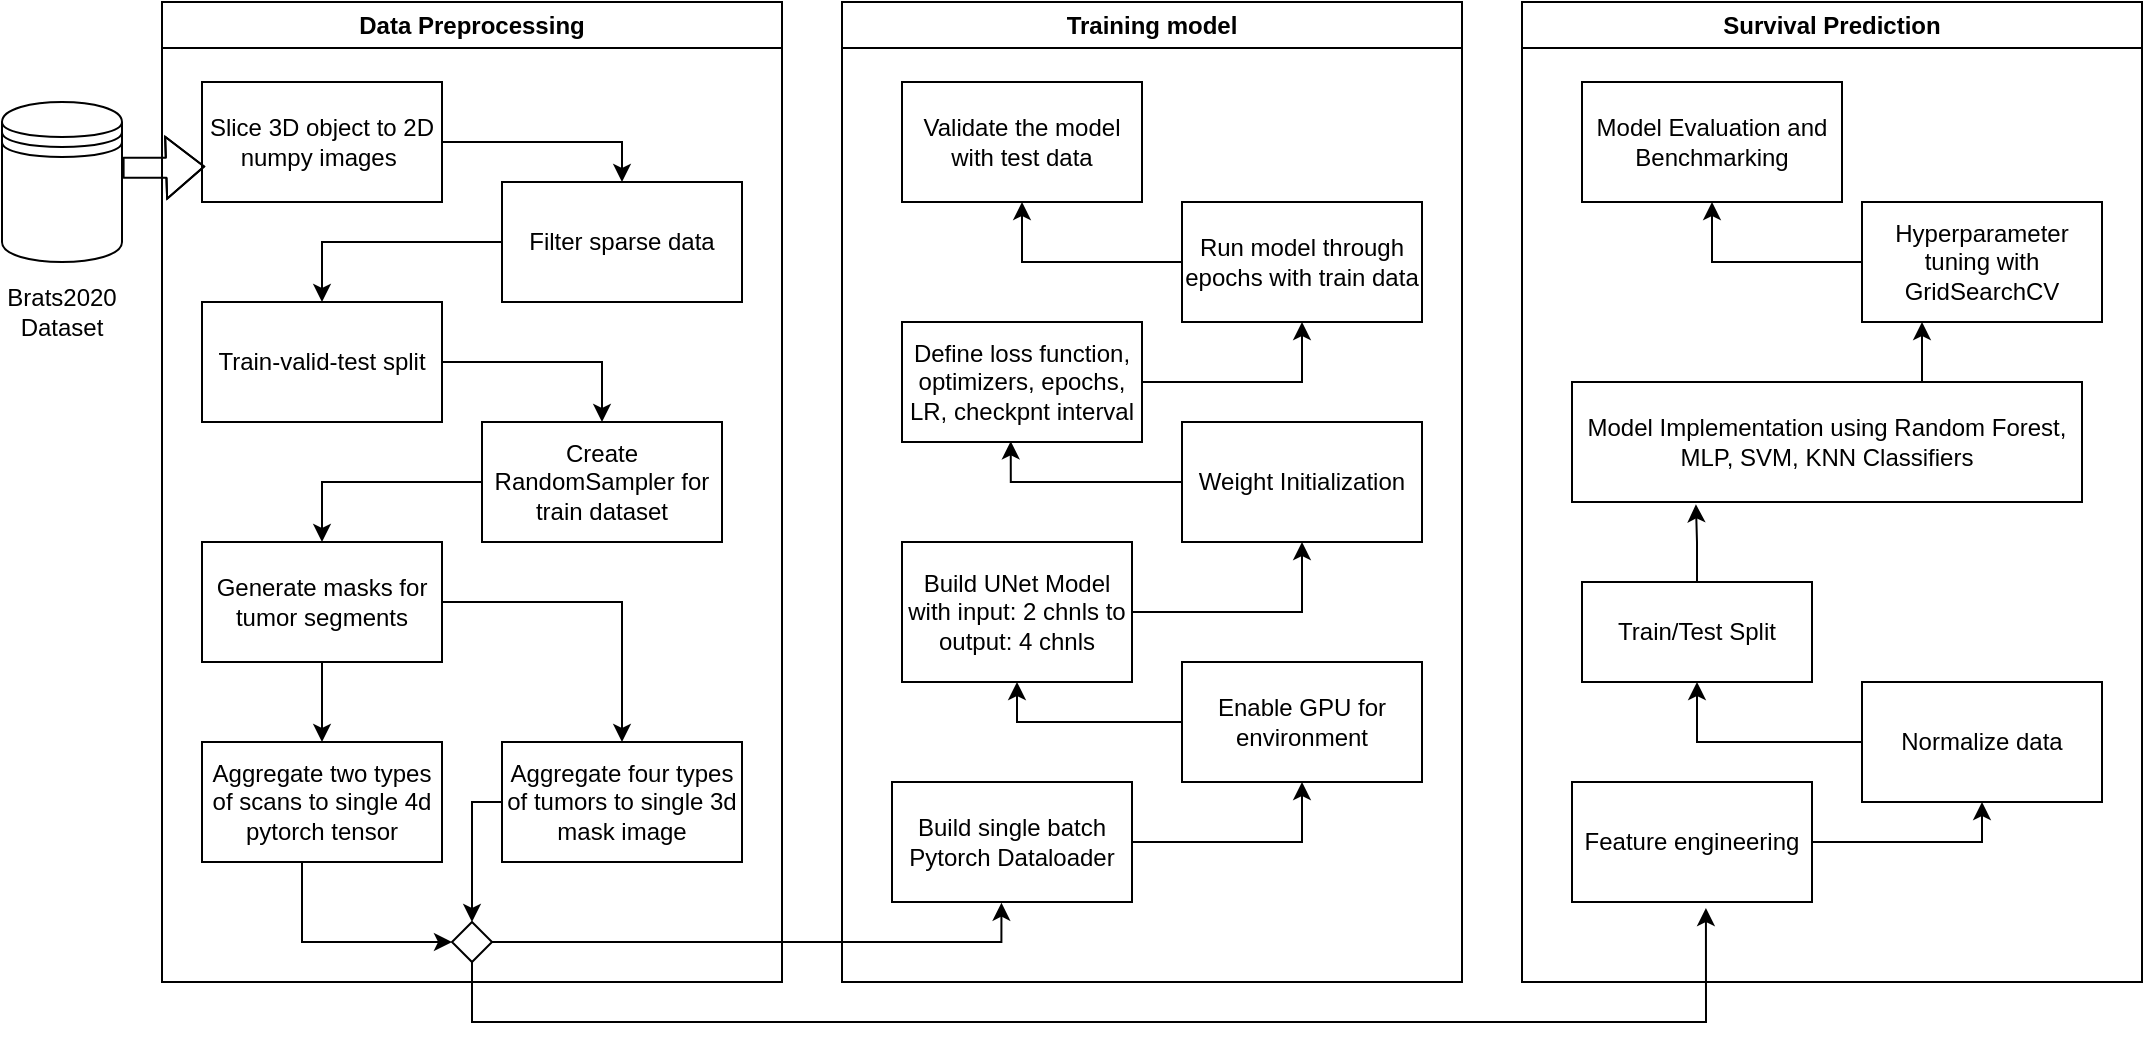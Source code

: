 <mxfile version="24.2.8" type="github" pages="2">
  <diagram name="Page-1" id="gcDXCAm0x4AFQ53RrcQE">
    <mxGraphModel dx="1742" dy="601" grid="1" gridSize="10" guides="1" tooltips="1" connect="1" arrows="1" fold="1" page="1" pageScale="1" pageWidth="850" pageHeight="1100" math="0" shadow="0">
      <root>
        <mxCell id="0" />
        <mxCell id="1" parent="0" />
        <mxCell id="GzxcZLsvCSKKQ_b5AqoA-1" value="Data Preprocessing" style="swimlane;whiteSpace=wrap;html=1;" parent="1" vertex="1">
          <mxGeometry x="70" y="40" width="310" height="490" as="geometry" />
        </mxCell>
        <mxCell id="GzxcZLsvCSKKQ_b5AqoA-13" style="edgeStyle=orthogonalEdgeStyle;rounded=0;orthogonalLoop=1;jettySize=auto;html=1;entryX=0.5;entryY=0;entryDx=0;entryDy=0;" parent="GzxcZLsvCSKKQ_b5AqoA-1" source="GzxcZLsvCSKKQ_b5AqoA-5" target="GzxcZLsvCSKKQ_b5AqoA-7" edge="1">
          <mxGeometry relative="1" as="geometry" />
        </mxCell>
        <mxCell id="GzxcZLsvCSKKQ_b5AqoA-5" value="Filter sparse data" style="rounded=0;whiteSpace=wrap;html=1;" parent="GzxcZLsvCSKKQ_b5AqoA-1" vertex="1">
          <mxGeometry x="170" y="90" width="120" height="60" as="geometry" />
        </mxCell>
        <mxCell id="GzxcZLsvCSKKQ_b5AqoA-15" style="edgeStyle=orthogonalEdgeStyle;rounded=0;orthogonalLoop=1;jettySize=auto;html=1;entryX=0.5;entryY=0;entryDx=0;entryDy=0;" parent="GzxcZLsvCSKKQ_b5AqoA-1" source="GzxcZLsvCSKKQ_b5AqoA-6" target="GzxcZLsvCSKKQ_b5AqoA-8" edge="1">
          <mxGeometry relative="1" as="geometry" />
        </mxCell>
        <mxCell id="GzxcZLsvCSKKQ_b5AqoA-6" value="Create RandomSampler for train dataset" style="rounded=0;whiteSpace=wrap;html=1;" parent="GzxcZLsvCSKKQ_b5AqoA-1" vertex="1">
          <mxGeometry x="160" y="210" width="120" height="60" as="geometry" />
        </mxCell>
        <mxCell id="GzxcZLsvCSKKQ_b5AqoA-14" style="edgeStyle=orthogonalEdgeStyle;rounded=0;orthogonalLoop=1;jettySize=auto;html=1;entryX=0.5;entryY=0;entryDx=0;entryDy=0;" parent="GzxcZLsvCSKKQ_b5AqoA-1" source="GzxcZLsvCSKKQ_b5AqoA-7" target="GzxcZLsvCSKKQ_b5AqoA-6" edge="1">
          <mxGeometry relative="1" as="geometry" />
        </mxCell>
        <mxCell id="GzxcZLsvCSKKQ_b5AqoA-7" value="Train-valid-test split" style="rounded=0;whiteSpace=wrap;html=1;" parent="GzxcZLsvCSKKQ_b5AqoA-1" vertex="1">
          <mxGeometry x="20" y="150" width="120" height="60" as="geometry" />
        </mxCell>
        <mxCell id="GzxcZLsvCSKKQ_b5AqoA-16" value="" style="edgeStyle=orthogonalEdgeStyle;rounded=0;orthogonalLoop=1;jettySize=auto;html=1;" parent="GzxcZLsvCSKKQ_b5AqoA-1" source="GzxcZLsvCSKKQ_b5AqoA-8" target="GzxcZLsvCSKKQ_b5AqoA-11" edge="1">
          <mxGeometry relative="1" as="geometry" />
        </mxCell>
        <mxCell id="GzxcZLsvCSKKQ_b5AqoA-17" style="edgeStyle=orthogonalEdgeStyle;rounded=0;orthogonalLoop=1;jettySize=auto;html=1;entryX=0.5;entryY=0;entryDx=0;entryDy=0;" parent="GzxcZLsvCSKKQ_b5AqoA-1" source="GzxcZLsvCSKKQ_b5AqoA-8" target="GzxcZLsvCSKKQ_b5AqoA-9" edge="1">
          <mxGeometry relative="1" as="geometry" />
        </mxCell>
        <mxCell id="GzxcZLsvCSKKQ_b5AqoA-8" value="Generate masks for tumor segments" style="rounded=0;whiteSpace=wrap;html=1;" parent="GzxcZLsvCSKKQ_b5AqoA-1" vertex="1">
          <mxGeometry x="20" y="270" width="120" height="60" as="geometry" />
        </mxCell>
        <mxCell id="GzxcZLsvCSKKQ_b5AqoA-24" style="edgeStyle=orthogonalEdgeStyle;rounded=0;orthogonalLoop=1;jettySize=auto;html=1;entryX=0.5;entryY=0;entryDx=0;entryDy=0;" parent="GzxcZLsvCSKKQ_b5AqoA-1" source="GzxcZLsvCSKKQ_b5AqoA-9" target="GzxcZLsvCSKKQ_b5AqoA-22" edge="1">
          <mxGeometry relative="1" as="geometry">
            <Array as="points">
              <mxPoint x="155" y="400" />
            </Array>
          </mxGeometry>
        </mxCell>
        <mxCell id="GzxcZLsvCSKKQ_b5AqoA-9" value="Aggregate four types of tumors to single 3d mask image" style="rounded=0;whiteSpace=wrap;html=1;" parent="GzxcZLsvCSKKQ_b5AqoA-1" vertex="1">
          <mxGeometry x="170" y="370" width="120" height="60" as="geometry" />
        </mxCell>
        <mxCell id="GzxcZLsvCSKKQ_b5AqoA-12" style="edgeStyle=orthogonalEdgeStyle;rounded=0;orthogonalLoop=1;jettySize=auto;html=1;entryX=0.5;entryY=0;entryDx=0;entryDy=0;" parent="GzxcZLsvCSKKQ_b5AqoA-1" source="GzxcZLsvCSKKQ_b5AqoA-10" target="GzxcZLsvCSKKQ_b5AqoA-5" edge="1">
          <mxGeometry relative="1" as="geometry" />
        </mxCell>
        <mxCell id="GzxcZLsvCSKKQ_b5AqoA-10" value="Slice 3D object to 2D numpy images&amp;nbsp;" style="rounded=0;whiteSpace=wrap;html=1;" parent="GzxcZLsvCSKKQ_b5AqoA-1" vertex="1">
          <mxGeometry x="20" y="40" width="120" height="60" as="geometry" />
        </mxCell>
        <mxCell id="GzxcZLsvCSKKQ_b5AqoA-23" style="edgeStyle=orthogonalEdgeStyle;rounded=0;orthogonalLoop=1;jettySize=auto;html=1;entryX=0;entryY=0.5;entryDx=0;entryDy=0;" parent="GzxcZLsvCSKKQ_b5AqoA-1" source="GzxcZLsvCSKKQ_b5AqoA-11" target="GzxcZLsvCSKKQ_b5AqoA-22" edge="1">
          <mxGeometry relative="1" as="geometry">
            <mxPoint x="110" y="460" as="targetPoint" />
            <Array as="points">
              <mxPoint x="70" y="470" />
            </Array>
          </mxGeometry>
        </mxCell>
        <mxCell id="GzxcZLsvCSKKQ_b5AqoA-11" value="Aggregate two types of scans&amp;nbsp;to single 4d pytorch tensor" style="rounded=0;whiteSpace=wrap;html=1;" parent="GzxcZLsvCSKKQ_b5AqoA-1" vertex="1">
          <mxGeometry x="20" y="370" width="120" height="60" as="geometry" />
        </mxCell>
        <mxCell id="GzxcZLsvCSKKQ_b5AqoA-22" value="" style="rhombus;whiteSpace=wrap;html=1;" parent="GzxcZLsvCSKKQ_b5AqoA-1" vertex="1">
          <mxGeometry x="145" y="460" width="20" height="20" as="geometry" />
        </mxCell>
        <mxCell id="GzxcZLsvCSKKQ_b5AqoA-2" value="Training model" style="swimlane;whiteSpace=wrap;html=1;startSize=23;" parent="1" vertex="1">
          <mxGeometry x="410" y="40" width="310" height="490" as="geometry" />
        </mxCell>
        <mxCell id="GzxcZLsvCSKKQ_b5AqoA-30" style="edgeStyle=orthogonalEdgeStyle;rounded=0;orthogonalLoop=1;jettySize=auto;html=1;entryX=0.5;entryY=1;entryDx=0;entryDy=0;" parent="GzxcZLsvCSKKQ_b5AqoA-2" source="GzxcZLsvCSKKQ_b5AqoA-18" target="GzxcZLsvCSKKQ_b5AqoA-19" edge="1">
          <mxGeometry relative="1" as="geometry" />
        </mxCell>
        <mxCell id="GzxcZLsvCSKKQ_b5AqoA-18" value="Build single batch Pytorch Dataloader" style="rounded=0;whiteSpace=wrap;html=1;" parent="GzxcZLsvCSKKQ_b5AqoA-2" vertex="1">
          <mxGeometry x="25" y="390" width="120" height="60" as="geometry" />
        </mxCell>
        <mxCell id="GzxcZLsvCSKKQ_b5AqoA-31" style="edgeStyle=orthogonalEdgeStyle;rounded=0;orthogonalLoop=1;jettySize=auto;html=1;entryX=0.5;entryY=1;entryDx=0;entryDy=0;" parent="GzxcZLsvCSKKQ_b5AqoA-2" source="GzxcZLsvCSKKQ_b5AqoA-19" target="GzxcZLsvCSKKQ_b5AqoA-20" edge="1">
          <mxGeometry relative="1" as="geometry" />
        </mxCell>
        <mxCell id="GzxcZLsvCSKKQ_b5AqoA-19" value="Enable GPU for environment" style="rounded=0;whiteSpace=wrap;html=1;" parent="GzxcZLsvCSKKQ_b5AqoA-2" vertex="1">
          <mxGeometry x="170" y="330" width="120" height="60" as="geometry" />
        </mxCell>
        <mxCell id="GzxcZLsvCSKKQ_b5AqoA-32" style="edgeStyle=orthogonalEdgeStyle;rounded=0;orthogonalLoop=1;jettySize=auto;html=1;entryX=0.5;entryY=1;entryDx=0;entryDy=0;" parent="GzxcZLsvCSKKQ_b5AqoA-2" source="GzxcZLsvCSKKQ_b5AqoA-20" target="GzxcZLsvCSKKQ_b5AqoA-26" edge="1">
          <mxGeometry relative="1" as="geometry" />
        </mxCell>
        <mxCell id="GzxcZLsvCSKKQ_b5AqoA-20" value="Build UNet Model with input: 2 chnls to output: 4 chnls" style="rounded=0;whiteSpace=wrap;html=1;" parent="GzxcZLsvCSKKQ_b5AqoA-2" vertex="1">
          <mxGeometry x="30" y="270" width="115" height="70" as="geometry" />
        </mxCell>
        <mxCell id="GzxcZLsvCSKKQ_b5AqoA-26" value="Weight Initialization" style="rounded=0;whiteSpace=wrap;html=1;" parent="GzxcZLsvCSKKQ_b5AqoA-2" vertex="1">
          <mxGeometry x="170" y="210" width="120" height="60" as="geometry" />
        </mxCell>
        <mxCell id="GzxcZLsvCSKKQ_b5AqoA-34" style="edgeStyle=orthogonalEdgeStyle;rounded=0;orthogonalLoop=1;jettySize=auto;html=1;entryX=0.5;entryY=1;entryDx=0;entryDy=0;" parent="GzxcZLsvCSKKQ_b5AqoA-2" source="GzxcZLsvCSKKQ_b5AqoA-27" target="GzxcZLsvCSKKQ_b5AqoA-28" edge="1">
          <mxGeometry relative="1" as="geometry" />
        </mxCell>
        <mxCell id="GzxcZLsvCSKKQ_b5AqoA-27" value="Define loss function, optimizers, epochs, LR, checkpnt interval" style="rounded=0;whiteSpace=wrap;html=1;" parent="GzxcZLsvCSKKQ_b5AqoA-2" vertex="1">
          <mxGeometry x="30" y="160" width="120" height="60" as="geometry" />
        </mxCell>
        <mxCell id="GzxcZLsvCSKKQ_b5AqoA-35" style="edgeStyle=orthogonalEdgeStyle;rounded=0;orthogonalLoop=1;jettySize=auto;html=1;entryX=0.5;entryY=1;entryDx=0;entryDy=0;" parent="GzxcZLsvCSKKQ_b5AqoA-2" source="GzxcZLsvCSKKQ_b5AqoA-28" target="GzxcZLsvCSKKQ_b5AqoA-29" edge="1">
          <mxGeometry relative="1" as="geometry" />
        </mxCell>
        <mxCell id="GzxcZLsvCSKKQ_b5AqoA-28" value="Run model through epochs with train data" style="rounded=0;whiteSpace=wrap;html=1;" parent="GzxcZLsvCSKKQ_b5AqoA-2" vertex="1">
          <mxGeometry x="170" y="100" width="120" height="60" as="geometry" />
        </mxCell>
        <mxCell id="GzxcZLsvCSKKQ_b5AqoA-29" value="Validate the model with test data" style="rounded=0;whiteSpace=wrap;html=1;" parent="GzxcZLsvCSKKQ_b5AqoA-2" vertex="1">
          <mxGeometry x="30" y="40" width="120" height="60" as="geometry" />
        </mxCell>
        <mxCell id="GzxcZLsvCSKKQ_b5AqoA-33" style="edgeStyle=orthogonalEdgeStyle;rounded=0;orthogonalLoop=1;jettySize=auto;html=1;entryX=0.453;entryY=0.994;entryDx=0;entryDy=0;entryPerimeter=0;" parent="GzxcZLsvCSKKQ_b5AqoA-2" source="GzxcZLsvCSKKQ_b5AqoA-26" target="GzxcZLsvCSKKQ_b5AqoA-27" edge="1">
          <mxGeometry relative="1" as="geometry" />
        </mxCell>
        <mxCell id="GzxcZLsvCSKKQ_b5AqoA-36" style="edgeStyle=orthogonalEdgeStyle;rounded=1;orthogonalLoop=1;jettySize=auto;html=1;entryX=0.013;entryY=0.704;entryDx=0;entryDy=0;exitX=0.559;exitY=1.005;exitDx=0;exitDy=0;exitPerimeter=0;entryPerimeter=0;shape=flexArrow;strokeWidth=1;shadow=0;textShadow=0;" parent="1" target="GzxcZLsvCSKKQ_b5AqoA-10" edge="1">
          <mxGeometry relative="1" as="geometry">
            <mxPoint x="50.3" y="122.92" as="sourcePoint" />
            <Array as="points">
              <mxPoint x="71" y="123" />
            </Array>
          </mxGeometry>
        </mxCell>
        <mxCell id="GzxcZLsvCSKKQ_b5AqoA-25" style="edgeStyle=orthogonalEdgeStyle;rounded=0;orthogonalLoop=1;jettySize=auto;html=1;entryX=0.456;entryY=1.006;entryDx=0;entryDy=0;entryPerimeter=0;" parent="1" source="GzxcZLsvCSKKQ_b5AqoA-22" target="GzxcZLsvCSKKQ_b5AqoA-18" edge="1">
          <mxGeometry relative="1" as="geometry" />
        </mxCell>
        <mxCell id="pD99O_sQi7r6Lwbuvmdn-1" value="" style="shape=datastore;whiteSpace=wrap;html=1;" parent="1" vertex="1">
          <mxGeometry x="-10" y="90" width="60" height="80" as="geometry" />
        </mxCell>
        <mxCell id="pD99O_sQi7r6Lwbuvmdn-3" value="Brats2020 Dataset" style="text;html=1;align=center;verticalAlign=middle;whiteSpace=wrap;rounded=0;" parent="1" vertex="1">
          <mxGeometry x="-10" y="180" width="60" height="30" as="geometry" />
        </mxCell>
        <mxCell id="6CykZpzGt-ZVRGM_JS4x-1" value="Survival Prediction" style="swimlane;whiteSpace=wrap;html=1;startSize=23;" vertex="1" parent="1">
          <mxGeometry x="750" y="40" width="310" height="490" as="geometry" />
        </mxCell>
        <mxCell id="6CykZpzGt-ZVRGM_JS4x-2" style="edgeStyle=orthogonalEdgeStyle;rounded=0;orthogonalLoop=1;jettySize=auto;html=1;entryX=0.5;entryY=1;entryDx=0;entryDy=0;" edge="1" parent="6CykZpzGt-ZVRGM_JS4x-1" source="6CykZpzGt-ZVRGM_JS4x-3" target="6CykZpzGt-ZVRGM_JS4x-5">
          <mxGeometry relative="1" as="geometry" />
        </mxCell>
        <mxCell id="6CykZpzGt-ZVRGM_JS4x-3" value="Feature engineering" style="rounded=0;whiteSpace=wrap;html=1;" vertex="1" parent="6CykZpzGt-ZVRGM_JS4x-1">
          <mxGeometry x="25" y="390" width="120" height="60" as="geometry" />
        </mxCell>
        <mxCell id="6CykZpzGt-ZVRGM_JS4x-4" style="edgeStyle=orthogonalEdgeStyle;rounded=0;orthogonalLoop=1;jettySize=auto;html=1;entryX=0.5;entryY=1;entryDx=0;entryDy=0;" edge="1" parent="6CykZpzGt-ZVRGM_JS4x-1" source="6CykZpzGt-ZVRGM_JS4x-5" target="6CykZpzGt-ZVRGM_JS4x-7">
          <mxGeometry relative="1" as="geometry" />
        </mxCell>
        <mxCell id="6CykZpzGt-ZVRGM_JS4x-5" value="Normalize data" style="rounded=0;whiteSpace=wrap;html=1;" vertex="1" parent="6CykZpzGt-ZVRGM_JS4x-1">
          <mxGeometry x="170" y="340" width="120" height="60" as="geometry" />
        </mxCell>
        <mxCell id="6CykZpzGt-ZVRGM_JS4x-16" value="" style="edgeStyle=orthogonalEdgeStyle;rounded=0;orthogonalLoop=1;jettySize=auto;html=1;entryX=0.243;entryY=1.019;entryDx=0;entryDy=0;entryPerimeter=0;" edge="1" parent="6CykZpzGt-ZVRGM_JS4x-1" source="6CykZpzGt-ZVRGM_JS4x-7" target="6CykZpzGt-ZVRGM_JS4x-15">
          <mxGeometry relative="1" as="geometry" />
        </mxCell>
        <mxCell id="6CykZpzGt-ZVRGM_JS4x-7" value="Train/Test Split" style="rounded=0;whiteSpace=wrap;html=1;" vertex="1" parent="6CykZpzGt-ZVRGM_JS4x-1">
          <mxGeometry x="30" y="290" width="115" height="50" as="geometry" />
        </mxCell>
        <mxCell id="6CykZpzGt-ZVRGM_JS4x-11" style="edgeStyle=orthogonalEdgeStyle;rounded=0;orthogonalLoop=1;jettySize=auto;html=1;entryX=0.5;entryY=1;entryDx=0;entryDy=0;" edge="1" parent="6CykZpzGt-ZVRGM_JS4x-1" source="6CykZpzGt-ZVRGM_JS4x-12" target="6CykZpzGt-ZVRGM_JS4x-13">
          <mxGeometry relative="1" as="geometry" />
        </mxCell>
        <mxCell id="6CykZpzGt-ZVRGM_JS4x-12" value="Hyperparameter tuning with GridSearchCV" style="rounded=0;whiteSpace=wrap;html=1;" vertex="1" parent="6CykZpzGt-ZVRGM_JS4x-1">
          <mxGeometry x="170" y="100" width="120" height="60" as="geometry" />
        </mxCell>
        <mxCell id="6CykZpzGt-ZVRGM_JS4x-13" value="Model Evaluation and Benchmarking" style="rounded=0;whiteSpace=wrap;html=1;" vertex="1" parent="6CykZpzGt-ZVRGM_JS4x-1">
          <mxGeometry x="30" y="40" width="130" height="60" as="geometry" />
        </mxCell>
        <mxCell id="6CykZpzGt-ZVRGM_JS4x-17" style="edgeStyle=orthogonalEdgeStyle;rounded=0;orthogonalLoop=1;jettySize=auto;html=1;entryX=0.25;entryY=1;entryDx=0;entryDy=0;exitX=0.655;exitY=0.017;exitDx=0;exitDy=0;exitPerimeter=0;" edge="1" parent="6CykZpzGt-ZVRGM_JS4x-1" source="6CykZpzGt-ZVRGM_JS4x-15" target="6CykZpzGt-ZVRGM_JS4x-12">
          <mxGeometry relative="1" as="geometry" />
        </mxCell>
        <mxCell id="6CykZpzGt-ZVRGM_JS4x-15" value="Model Implementation using Random Forest, MLP, SVM, KNN Classifiers" style="rounded=0;whiteSpace=wrap;html=1;" vertex="1" parent="6CykZpzGt-ZVRGM_JS4x-1">
          <mxGeometry x="25" y="190" width="255" height="60" as="geometry" />
        </mxCell>
        <mxCell id="6CykZpzGt-ZVRGM_JS4x-18" style="edgeStyle=orthogonalEdgeStyle;rounded=0;orthogonalLoop=1;jettySize=auto;html=1;entryX=0.558;entryY=1.05;entryDx=0;entryDy=0;entryPerimeter=0;" edge="1" parent="1" source="GzxcZLsvCSKKQ_b5AqoA-22" target="6CykZpzGt-ZVRGM_JS4x-3">
          <mxGeometry relative="1" as="geometry">
            <Array as="points">
              <mxPoint x="225" y="550" />
              <mxPoint x="842" y="550" />
            </Array>
          </mxGeometry>
        </mxCell>
      </root>
    </mxGraphModel>
  </diagram>
  <diagram id="GzJ2xIFKUTjvVg0OfYBE" name="Page-2">
    <mxGraphModel dx="1235" dy="664" grid="1" gridSize="10" guides="1" tooltips="1" connect="1" arrows="1" fold="1" page="1" pageScale="1" pageWidth="850" pageHeight="1100" math="0" shadow="0">
      <root>
        <mxCell id="0" />
        <mxCell id="1" parent="0" />
        <mxCell id="geuT7gX6Yo3e9CQDhLQT-4" value="Conv2d 64x64&lt;br style=&quot;font-size: 10px;&quot;&gt;2 chnls" style="rounded=0;whiteSpace=wrap;html=1;fontSize=10;" vertex="1" parent="1">
          <mxGeometry x="380" y="190.63" width="50" height="280" as="geometry" />
        </mxCell>
        <mxCell id="geuT7gX6Yo3e9CQDhLQT-5" value="Conv2d 32x32&lt;br style=&quot;font-size: 10px;&quot;&gt;2 chnls" style="rounded=0;whiteSpace=wrap;html=1;fontSize=10;" vertex="1" parent="1">
          <mxGeometry x="240" y="109.38" width="50" height="361.25" as="geometry" />
        </mxCell>
        <mxCell id="geuT7gX6Yo3e9CQDhLQT-6" value="Conv2d 128x128&lt;br style=&quot;font-size: 10px;&quot;&gt;2 chnls" style="rounded=0;whiteSpace=wrap;html=1;fontSize=10;" vertex="1" parent="1">
          <mxGeometry x="590" y="250" width="50" height="220.63" as="geometry" />
        </mxCell>
        <mxCell id="geuT7gX6Yo3e9CQDhLQT-7" value="Conv2d 256x256&lt;br style=&quot;font-size: 10px;&quot;&gt;2 chnls" style="rounded=0;whiteSpace=wrap;html=1;fontSize=10;" vertex="1" parent="1">
          <mxGeometry x="680" y="310" width="50" height="160.63" as="geometry" />
        </mxCell>
        <mxCell id="geuT7gX6Yo3e9CQDhLQT-8" value="Conv2d 512x512&lt;br style=&quot;font-size: 10px;&quot;&gt;2 chnls" style="rounded=0;whiteSpace=wrap;html=1;fontSize=10;" vertex="1" parent="1">
          <mxGeometry x="750" y="370" width="50" height="100.63" as="geometry" />
        </mxCell>
        <mxCell id="geuT7gX6Yo3e9CQDhLQT-9" value="Conv2d 32x32&lt;br style=&quot;font-size: 10px;&quot;&gt;2 chnls" style="rounded=0;whiteSpace=wrap;html=1;fontSize=10;" vertex="1" parent="1">
          <mxGeometry x="890" y="310" width="50" height="160.63" as="geometry" />
        </mxCell>
        <mxCell id="geuT7gX6Yo3e9CQDhLQT-10" value="Conv2d 32x32&lt;br style=&quot;font-size: 10px;&quot;&gt;2 chnls" style="rounded=0;whiteSpace=wrap;html=1;fontSize=10;" vertex="1" parent="1">
          <mxGeometry x="820" y="370" width="50" height="100.63" as="geometry" />
        </mxCell>
        <mxCell id="geuT7gX6Yo3e9CQDhLQT-11" value="Conv2d 32x32&lt;br style=&quot;font-size: 10px;&quot;&gt;2 chnls" style="rounded=0;whiteSpace=wrap;html=1;fontSize=10;" vertex="1" parent="1">
          <mxGeometry x="960" y="250" width="50" height="220.63" as="geometry" />
        </mxCell>
        <mxCell id="geuT7gX6Yo3e9CQDhLQT-12" value="Conv2d 32x32&lt;br style=&quot;font-size: 10px;&quot;&gt;2 chnls" style="rounded=0;whiteSpace=wrap;html=1;fontSize=10;" vertex="1" parent="1">
          <mxGeometry x="1030" y="190" width="50" height="280.63" as="geometry" />
        </mxCell>
        <mxCell id="geuT7gX6Yo3e9CQDhLQT-13" value="Conv2d 32x32&lt;br style=&quot;font-size: 10px;&quot;&gt;2 chnls" style="rounded=0;whiteSpace=wrap;html=1;fontSize=10;" vertex="1" parent="1">
          <mxGeometry x="1100" y="110" width="50" height="360.63" as="geometry" />
        </mxCell>
        <mxCell id="geuT7gX6Yo3e9CQDhLQT-14" value="Conv2d 32x32&lt;br style=&quot;font-size: 10px;&quot;&gt;2 chnls" style="rounded=0;whiteSpace=wrap;html=1;fontSize=10;" vertex="1" parent="1">
          <mxGeometry x="310" y="109.38" width="50" height="361.25" as="geometry" />
        </mxCell>
        <mxCell id="geuT7gX6Yo3e9CQDhLQT-15" value="Conv2d 64x64&lt;br style=&quot;font-size: 10px;&quot;&gt;2 chnls" style="rounded=0;whiteSpace=wrap;html=1;fontSize=10;" vertex="1" parent="1">
          <mxGeometry x="450" y="190.63" width="50" height="280" as="geometry" />
        </mxCell>
        <mxCell id="geuT7gX6Yo3e9CQDhLQT-16" value="Conv2d 128x128&lt;br style=&quot;font-size: 10px;&quot;&gt;2 chnls" style="rounded=0;whiteSpace=wrap;html=1;fontSize=10;" vertex="1" parent="1">
          <mxGeometry x="520" y="250" width="50" height="220.63" as="geometry" />
        </mxCell>
      </root>
    </mxGraphModel>
  </diagram>
</mxfile>
